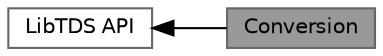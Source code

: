 digraph "Conversion"
{
 // LATEX_PDF_SIZE
  bgcolor="transparent";
  edge [fontname=Helvetica,fontsize=10,labelfontname=Helvetica,labelfontsize=10];
  node [fontname=Helvetica,fontsize=10,shape=box,height=0.2,width=0.4];
  rankdir=LR;
  Node1 [id="Node000001",label="Conversion",height=0.2,width=0.4,color="gray40", fillcolor="grey60", style="filled", fontcolor="black",tooltip="Conversions between datatypes."];
  Node2 [id="Node000002",label="LibTDS API",height=0.2,width=0.4,color="grey40", fillcolor="white", style="filled",URL="$a00582.html",tooltip="Callable functions in libtds."];
  Node2->Node1 [shape=plaintext, dir="back", style="solid"];
}
